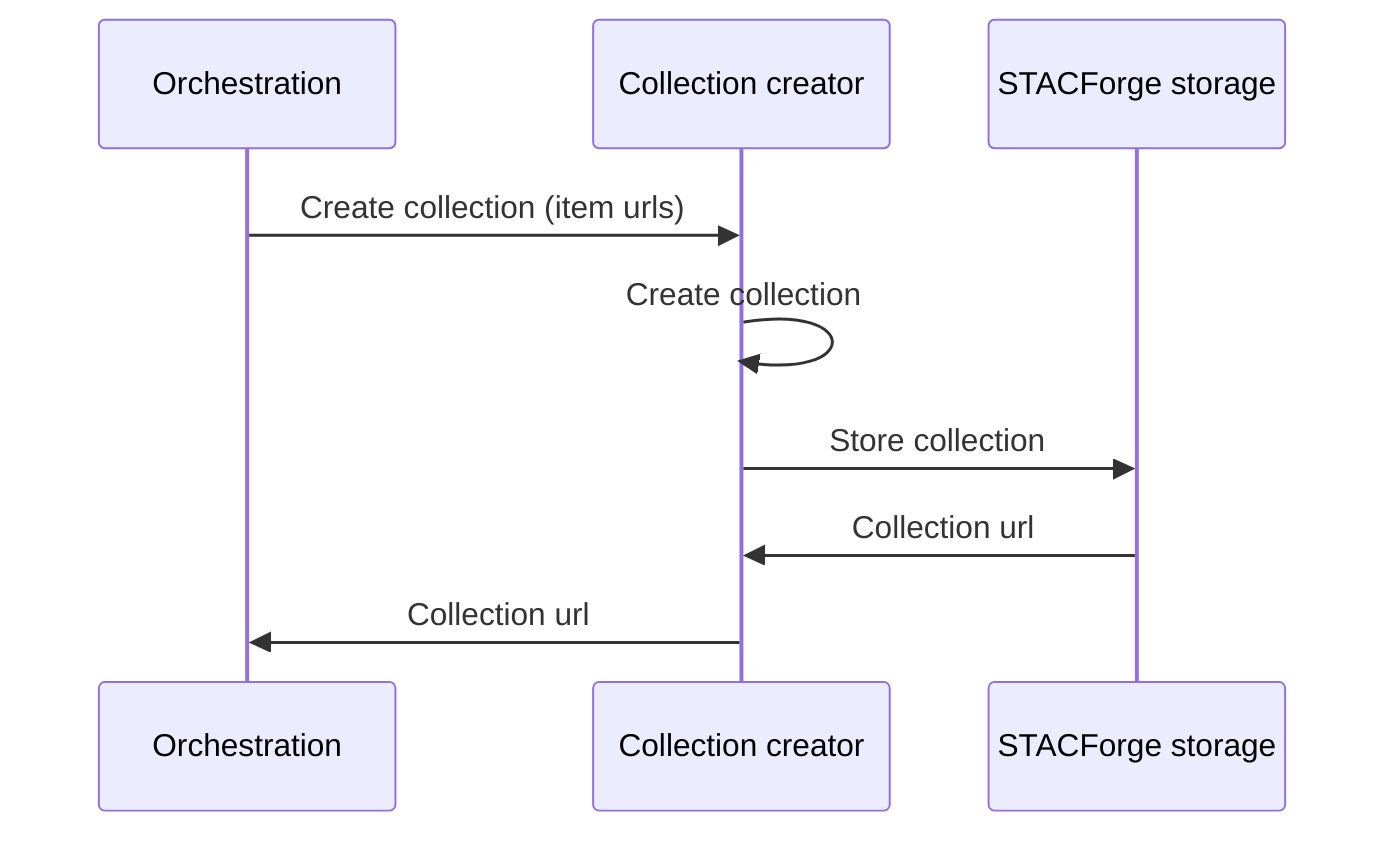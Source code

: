 sequenceDiagram
    participant O as Orchestration
    participant CC as Collection creator
    participant SS as STACForge storage

    O ->> CC: Create collection (item urls)
    CC ->> CC: Create collection
    CC ->> SS: Store collection
    SS ->> CC: Collection url
    CC ->> O: Collection url
